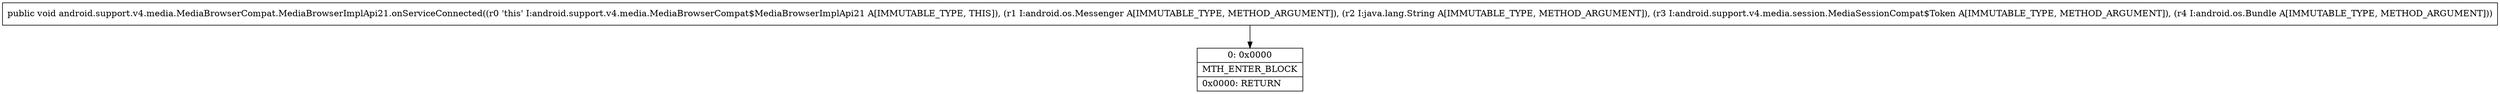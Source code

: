 digraph "CFG forandroid.support.v4.media.MediaBrowserCompat.MediaBrowserImplApi21.onServiceConnected(Landroid\/os\/Messenger;Ljava\/lang\/String;Landroid\/support\/v4\/media\/session\/MediaSessionCompat$Token;Landroid\/os\/Bundle;)V" {
Node_0 [shape=record,label="{0\:\ 0x0000|MTH_ENTER_BLOCK\l|0x0000: RETURN   \l}"];
MethodNode[shape=record,label="{public void android.support.v4.media.MediaBrowserCompat.MediaBrowserImplApi21.onServiceConnected((r0 'this' I:android.support.v4.media.MediaBrowserCompat$MediaBrowserImplApi21 A[IMMUTABLE_TYPE, THIS]), (r1 I:android.os.Messenger A[IMMUTABLE_TYPE, METHOD_ARGUMENT]), (r2 I:java.lang.String A[IMMUTABLE_TYPE, METHOD_ARGUMENT]), (r3 I:android.support.v4.media.session.MediaSessionCompat$Token A[IMMUTABLE_TYPE, METHOD_ARGUMENT]), (r4 I:android.os.Bundle A[IMMUTABLE_TYPE, METHOD_ARGUMENT])) }"];
MethodNode -> Node_0;
}

